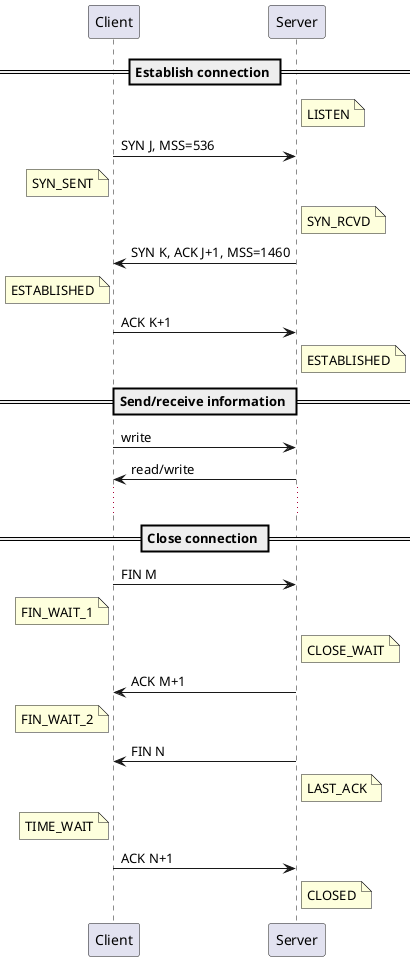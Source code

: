 @startuml
participant "Client" as c
participant "Server" as s
== Establish connection ==
note right s: LISTEN
c -> s: SYN J, MSS=536
note left c: SYN_SENT
note right s: SYN_RCVD
c <- s: SYN K, ACK J+1, MSS=1460
note left c: ESTABLISHED
c -> s: ACK K+1
note right s: ESTABLISHED
== Send/receive information ==
c -> s: write
c <- s: read/write
...
== Close connection ==
c -> s: FIN M
note left c: FIN_WAIT_1
note right s: CLOSE_WAIT
c <- s: ACK M+1
note left c: FIN_WAIT_2
c <- s: FIN N
note right s: LAST_ACK
note left c: TIME_WAIT
c -> s: ACK N+1
note right s: CLOSED
@enduml